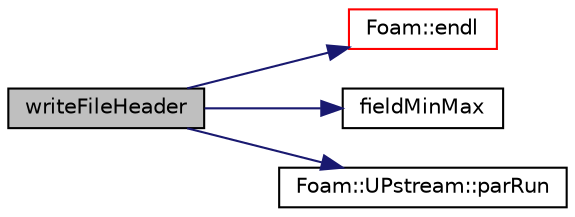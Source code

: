 digraph "writeFileHeader"
{
  bgcolor="transparent";
  edge [fontname="Helvetica",fontsize="10",labelfontname="Helvetica",labelfontsize="10"];
  node [fontname="Helvetica",fontsize="10",shape=record];
  rankdir="LR";
  Node124 [label="writeFileHeader",height=0.2,width=0.4,color="black", fillcolor="grey75", style="filled", fontcolor="black"];
  Node124 -> Node125 [color="midnightblue",fontsize="10",style="solid",fontname="Helvetica"];
  Node125 [label="Foam::endl",height=0.2,width=0.4,color="red",URL="$a21851.html#a2db8fe02a0d3909e9351bb4275b23ce4",tooltip="Add newline and flush stream. "];
  Node124 -> Node127 [color="midnightblue",fontsize="10",style="solid",fontname="Helvetica"];
  Node127 [label="fieldMinMax",height=0.2,width=0.4,color="black",URL="$a24173.html#a2fea49cce9130cf06573b693b6fa2c38",tooltip="Disallow default bitwise copy construct. "];
  Node124 -> Node128 [color="midnightblue",fontsize="10",style="solid",fontname="Helvetica"];
  Node128 [label="Foam::UPstream::parRun",height=0.2,width=0.4,color="black",URL="$a27377.html#adbb27f04b5705440fb8b09f278059011",tooltip="Is this a parallel run? "];
}
